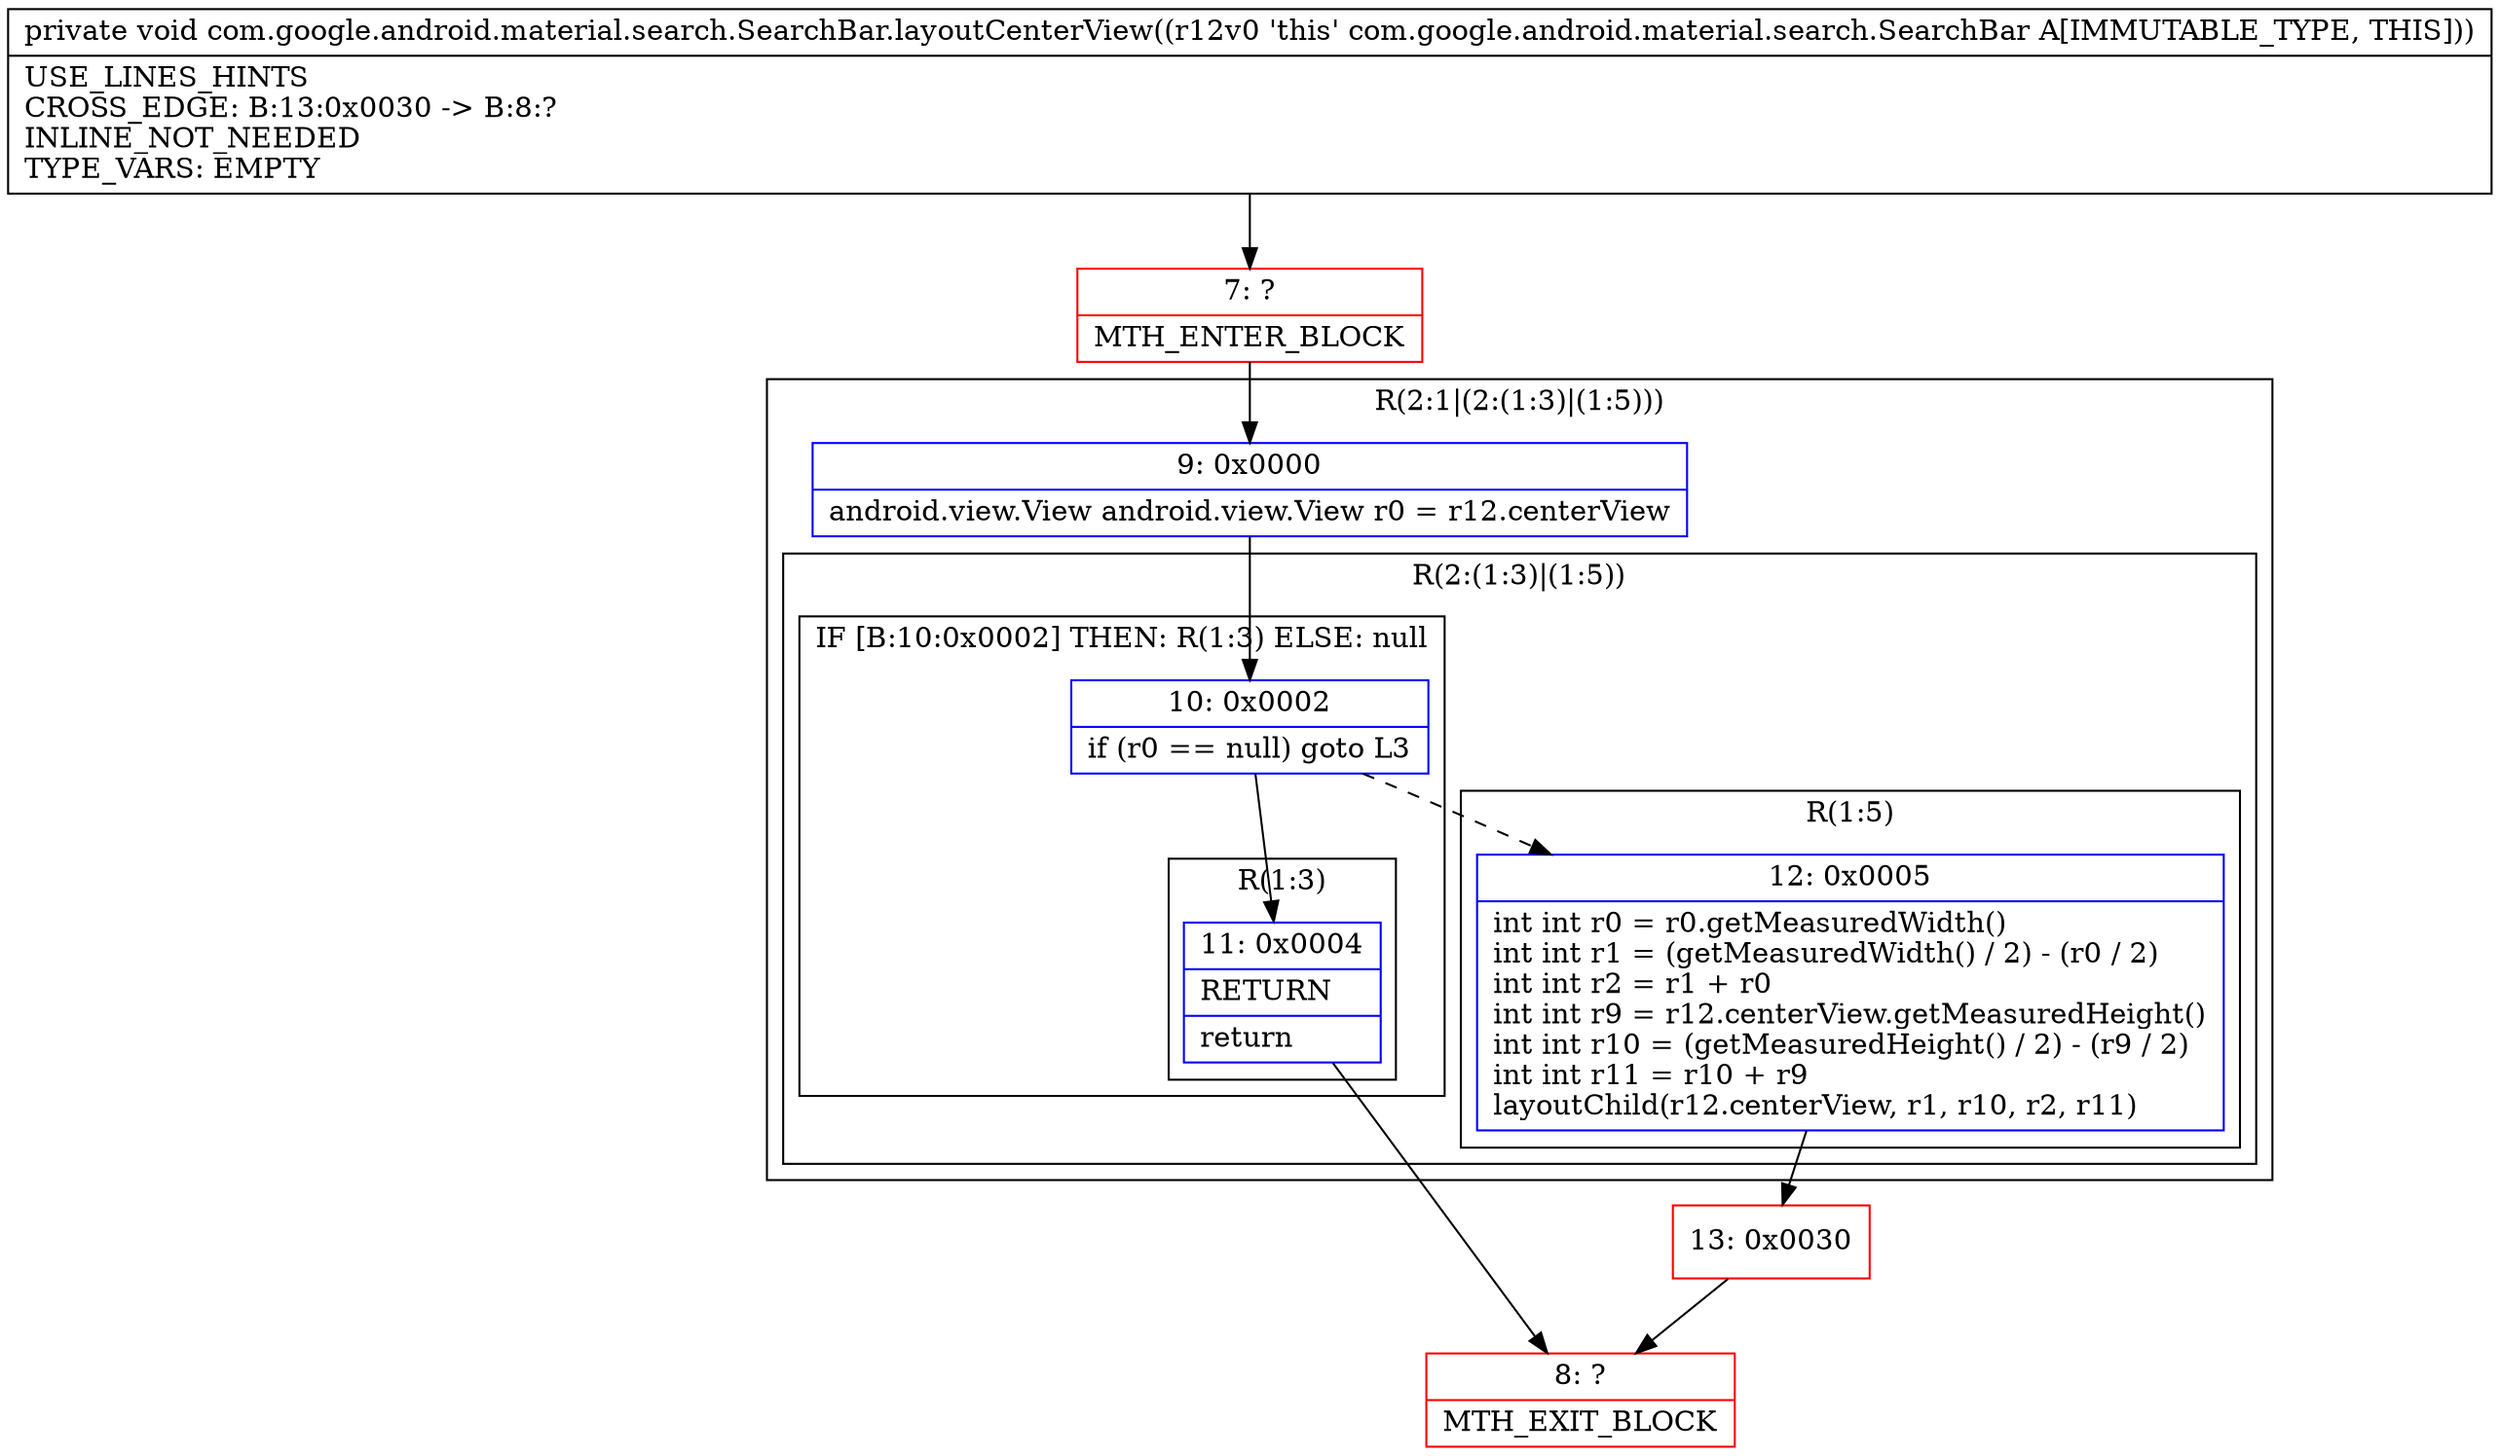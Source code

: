 digraph "CFG forcom.google.android.material.search.SearchBar.layoutCenterView()V" {
subgraph cluster_Region_222172672 {
label = "R(2:1|(2:(1:3)|(1:5)))";
node [shape=record,color=blue];
Node_9 [shape=record,label="{9\:\ 0x0000|android.view.View android.view.View r0 = r12.centerView\l}"];
subgraph cluster_Region_305740813 {
label = "R(2:(1:3)|(1:5))";
node [shape=record,color=blue];
subgraph cluster_IfRegion_1653084766 {
label = "IF [B:10:0x0002] THEN: R(1:3) ELSE: null";
node [shape=record,color=blue];
Node_10 [shape=record,label="{10\:\ 0x0002|if (r0 == null) goto L3\l}"];
subgraph cluster_Region_774272983 {
label = "R(1:3)";
node [shape=record,color=blue];
Node_11 [shape=record,label="{11\:\ 0x0004|RETURN\l|return\l}"];
}
}
subgraph cluster_Region_1856261074 {
label = "R(1:5)";
node [shape=record,color=blue];
Node_12 [shape=record,label="{12\:\ 0x0005|int int r0 = r0.getMeasuredWidth()\lint int r1 = (getMeasuredWidth() \/ 2) \- (r0 \/ 2)\lint int r2 = r1 + r0\lint int r9 = r12.centerView.getMeasuredHeight()\lint int r10 = (getMeasuredHeight() \/ 2) \- (r9 \/ 2)\lint int r11 = r10 + r9\llayoutChild(r12.centerView, r1, r10, r2, r11)\l}"];
}
}
}
Node_7 [shape=record,color=red,label="{7\:\ ?|MTH_ENTER_BLOCK\l}"];
Node_8 [shape=record,color=red,label="{8\:\ ?|MTH_EXIT_BLOCK\l}"];
Node_13 [shape=record,color=red,label="{13\:\ 0x0030}"];
MethodNode[shape=record,label="{private void com.google.android.material.search.SearchBar.layoutCenterView((r12v0 'this' com.google.android.material.search.SearchBar A[IMMUTABLE_TYPE, THIS]))  | USE_LINES_HINTS\lCROSS_EDGE: B:13:0x0030 \-\> B:8:?\lINLINE_NOT_NEEDED\lTYPE_VARS: EMPTY\l}"];
MethodNode -> Node_7;Node_9 -> Node_10;
Node_10 -> Node_11;
Node_10 -> Node_12[style=dashed];
Node_11 -> Node_8;
Node_12 -> Node_13;
Node_7 -> Node_9;
Node_13 -> Node_8;
}

